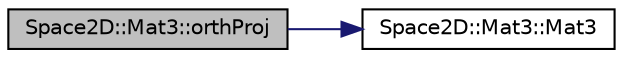 digraph "Space2D::Mat3::orthProj"
{
 // INTERACTIVE_SVG=YES
 // LATEX_PDF_SIZE
  edge [fontname="Helvetica",fontsize="10",labelfontname="Helvetica",labelfontsize="10"];
  node [fontname="Helvetica",fontsize="10",shape=record];
  rankdir="LR";
  Node1 [label="Space2D::Mat3::orthProj",height=0.2,width=0.4,color="black", fillcolor="grey75", style="filled", fontcolor="black",tooltip=" "];
  Node1 -> Node2 [color="midnightblue",fontsize="10",style="solid",fontname="Helvetica"];
  Node2 [label="Space2D::Mat3::Mat3",height=0.2,width=0.4,color="black", fillcolor="white", style="filled",URL="$class_space2_d_1_1_mat3.html#ad1b4e51e5231dd890f9296b1d108fb9e",tooltip=" "];
}
